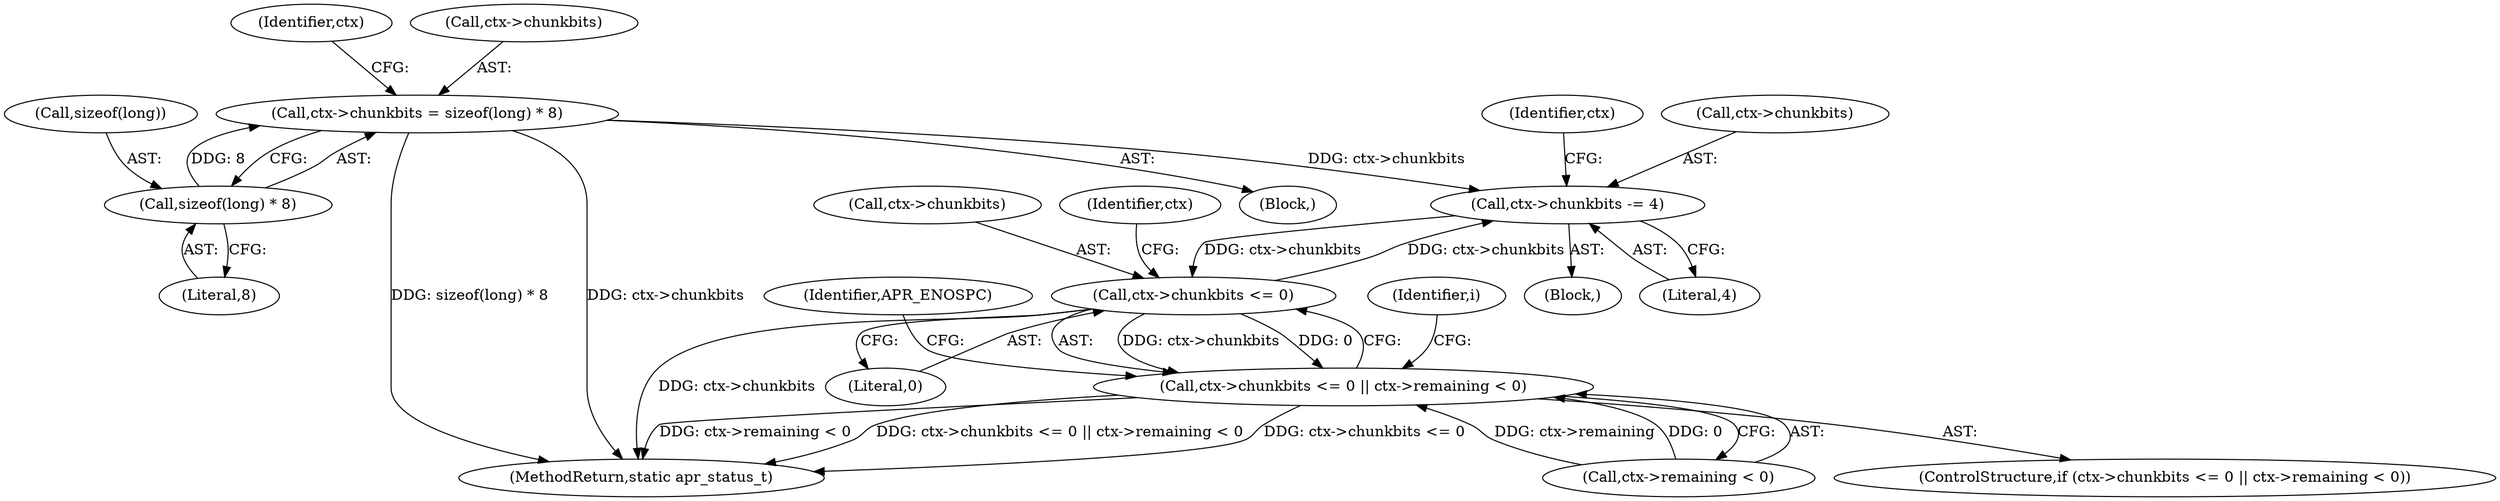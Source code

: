 digraph "1_httpd_e427c41257957b57036d5a549b260b6185d1dd73_0@API" {
"1000180" [label="(Call,ctx->chunkbits = sizeof(long) * 8)"];
"1000184" [label="(Call,sizeof(long) * 8)"];
"1000318" [label="(Call,ctx->chunkbits -= 4)"];
"1000325" [label="(Call,ctx->chunkbits <= 0)"];
"1000324" [label="(Call,ctx->chunkbits <= 0 || ctx->remaining < 0)"];
"1000339" [label="(Identifier,i)"];
"1000190" [label="(Identifier,ctx)"];
"1000329" [label="(Literal,0)"];
"1000184" [label="(Call,sizeof(long) * 8)"];
"1000326" [label="(Call,ctx->chunkbits)"];
"1000323" [label="(ControlStructure,if (ctx->chunkbits <= 0 || ctx->remaining < 0))"];
"1000180" [label="(Call,ctx->chunkbits = sizeof(long) * 8)"];
"1000330" [label="(Call,ctx->remaining < 0)"];
"1000187" [label="(Literal,8)"];
"1000237" [label="(Block,)"];
"1000332" [label="(Identifier,ctx)"];
"1000181" [label="(Call,ctx->chunkbits)"];
"1000337" [label="(Identifier,APR_ENOSPC)"];
"1000318" [label="(Call,ctx->chunkbits -= 4)"];
"1000322" [label="(Literal,4)"];
"1000325" [label="(Call,ctx->chunkbits <= 0)"];
"1000327" [label="(Identifier,ctx)"];
"1000319" [label="(Call,ctx->chunkbits)"];
"1000362" [label="(MethodReturn,static apr_status_t)"];
"1000185" [label="(Call,sizeof(long))"];
"1000324" [label="(Call,ctx->chunkbits <= 0 || ctx->remaining < 0)"];
"1000160" [label="(Block,)"];
"1000180" -> "1000160"  [label="AST: "];
"1000180" -> "1000184"  [label="CFG: "];
"1000181" -> "1000180"  [label="AST: "];
"1000184" -> "1000180"  [label="AST: "];
"1000190" -> "1000180"  [label="CFG: "];
"1000180" -> "1000362"  [label="DDG: ctx->chunkbits"];
"1000180" -> "1000362"  [label="DDG: sizeof(long) * 8"];
"1000184" -> "1000180"  [label="DDG: 8"];
"1000180" -> "1000318"  [label="DDG: ctx->chunkbits"];
"1000184" -> "1000187"  [label="CFG: "];
"1000185" -> "1000184"  [label="AST: "];
"1000187" -> "1000184"  [label="AST: "];
"1000318" -> "1000237"  [label="AST: "];
"1000318" -> "1000322"  [label="CFG: "];
"1000319" -> "1000318"  [label="AST: "];
"1000322" -> "1000318"  [label="AST: "];
"1000327" -> "1000318"  [label="CFG: "];
"1000325" -> "1000318"  [label="DDG: ctx->chunkbits"];
"1000318" -> "1000325"  [label="DDG: ctx->chunkbits"];
"1000325" -> "1000324"  [label="AST: "];
"1000325" -> "1000329"  [label="CFG: "];
"1000326" -> "1000325"  [label="AST: "];
"1000329" -> "1000325"  [label="AST: "];
"1000332" -> "1000325"  [label="CFG: "];
"1000324" -> "1000325"  [label="CFG: "];
"1000325" -> "1000362"  [label="DDG: ctx->chunkbits"];
"1000325" -> "1000324"  [label="DDG: ctx->chunkbits"];
"1000325" -> "1000324"  [label="DDG: 0"];
"1000324" -> "1000323"  [label="AST: "];
"1000324" -> "1000330"  [label="CFG: "];
"1000330" -> "1000324"  [label="AST: "];
"1000337" -> "1000324"  [label="CFG: "];
"1000339" -> "1000324"  [label="CFG: "];
"1000324" -> "1000362"  [label="DDG: ctx->remaining < 0"];
"1000324" -> "1000362"  [label="DDG: ctx->chunkbits <= 0 || ctx->remaining < 0"];
"1000324" -> "1000362"  [label="DDG: ctx->chunkbits <= 0"];
"1000330" -> "1000324"  [label="DDG: ctx->remaining"];
"1000330" -> "1000324"  [label="DDG: 0"];
}
